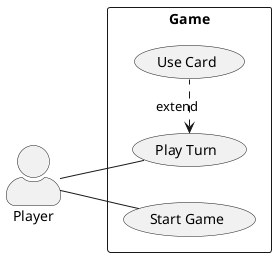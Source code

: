 @startuml usecase-diagram

skinparam actorStyle awesome
left to right direction

actor Player

' Sistema
rectangle Game {
    ' Casos de uso
    usecase "Start Game" as UC1
    usecase "Play Turn" as UC2
    usecase "Use Card" as UC3
}

' Relacionamentos
:Player: -- (UC1)
:Player: -- (UC2)
(UC2) <. (UC3) : extend

@enduml